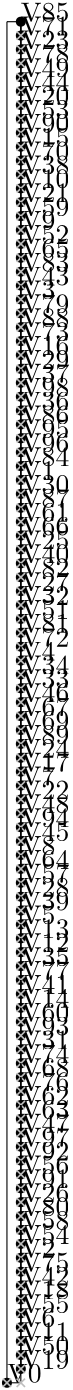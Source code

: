 <?xml version="1.0"?>
    <!DOCTYPE ipe SYSTEM "ipe.dtd">
    <ipe version="70005" creator="Ipe 7.1.4">
    <info created="D:20131106154934" modified="D:20131106160041"/>
    <preamble>\usepackage[english]{babel}</preamble>
    <ipestyle name="basic">
    <symbol name="arrow/arc(spx)">
    <path stroke="sym-stroke" fill="sym-stroke" pen="sym-pen">
    0 0 m
    -1 0.333 l
    -1 -0.333 l
    h
    </path>
    </symbol>
    <symbol name="arrow/farc(spx)">
    <path stroke="sym-stroke" fill="white" pen="sym-pen">
    0 0 m
    -1 0.333 l
    -1 -0.333 l
    h
    </path>
    </symbol>
    <symbol name="mark/circle(sx)" transformations="translations">
    <path fill="sym-stroke">
    0.6 0 0 0.6 0 0 e
    0.4 0 0 0.4 0 0 e
    </path>
    </symbol>
    <symbol name="mark/disk(sx)" transformations="translations">
    <path fill="sym-stroke">
    0.6 0 0 0.6 0 0 e
    </path>
    </symbol>
    <symbol name="mark/fdisk(sfx)" transformations="translations">
    <group>
    <path fill="sym-fill">
    0.5 0 0 0.5 0 0 e
    </path>
    <path fill="sym-stroke" fillrule="eofill">
    0.6 0 0 0.6 0 0 e
    0.4 0 0 0.4 0 0 e
    </path>
    </group>
    </symbol>
    <symbol name="mark/box(sx)" transformations="translations">
    <path fill="sym-stroke" fillrule="eofill">
    -0.6 -0.6 m
    0.6 -0.6 l
    0.6 0.6 l
    -0.6 0.6 l
    h
    -0.4 -0.4 m
    0.4 -0.4 l
    0.4 0.4 l
    -0.4 0.4 l
    h
    </path>
    </symbol>
    <symbol name="mark/square(sx)" transformations="translations">
    <path fill="sym-stroke">
    -0.6 -0.6 m
    0.6 -0.6 l
    0.6 0.6 l
    -0.6 0.6 l
    h
    </path>
    </symbol>
    <symbol name="mark/fsquare(sfx)" transformations="translations">
    <group>
    <path fill="sym-fill">
    -0.5 -0.5 m
    0.5 -0.5 l
    0.5 0.5 l
    -0.5 0.5 l
    h
    </path>
    <path fill="sym-stroke" fillrule="eofill">
    -0.6 -0.6 m
    0.6 -0.6 l
    0.6 0.6 l
    -0.6 0.6 l
    h
    -0.4 -0.4 m
    0.4 -0.4 l
    0.4 0.4 l
    -0.4 0.4 l
    h
    </path>
    </group>
    </symbol>
    <symbol name="mark/cross(sx)" transformations="translations">
    <group>
    <path fill="sym-stroke">
    -0.43 -0.57 m
    0.57 0.43 l
    0.43 0.57 l
    -0.57 -0.43 l
    h
    </path>
    <path fill="sym-stroke">
    -0.43 0.57 m
    0.57 -0.43 l
    0.43 -0.57 l
    -0.57 0.43 l
    h
    </path>
    </group>
    </symbol>
    <symbol name="arrow/fnormal(spx)">
    <path stroke="sym-stroke" fill="white" pen="sym-pen">
    0 0 m
    -1 0.333 l
    -1 -0.333 l
    h
    </path>
    </symbol>
    <symbol name="arrow/pointed(spx)">
    <path stroke="sym-stroke" fill="sym-stroke" pen="sym-pen">
    0 0 m
    -1 0.333 l
    -0.8 0 l
    -1 -0.333 l
    h
    </path>
    </symbol>
    <symbol name="arrow/fpointed(spx)">
    <path stroke="sym-stroke" fill="white" pen="sym-pen">
    0 0 m
    -1 0.333 l
    -0.8 0 l
    -1 -0.333 l
    h
    </path>
    </symbol>
    <symbol name="arrow/linear(spx)">
    <path stroke="sym-stroke" pen="sym-pen">
    -1 0.333 m
    0 0 l
    -1 -0.333 l
    </path>
    </symbol>
    <symbol name="arrow/fdouble(spx)">
    <path stroke="sym-stroke" fill="white" pen="sym-pen">
    0 0 m
    -1 0.333 l
    -1 -0.333 l
    h
    -1 0 m
    -2 0.333 l
    -2 -0.333 l
    h
    </path>
    </symbol>
    <symbol name="arrow/double(spx)">
    <path stroke="sym-stroke" fill="sym-stroke" pen="sym-pen">
    0 0 m
    -1 0.333 l
    -1 -0.333 l
    h
    -1 0 m
    -2 0.333 l
    -2 -0.333 l
    h
    </path>
    </symbol>
    <pen name="heavier" value="0.8"/>
    <pen name="fat" value="1.2"/>
    <pen name="ultrafat" value="2"/>
    <symbolsize name="large" value="5"/>
    <symbolsize name="small" value="2"/>
    <symbolsize name="tiny" value="1.1"/>
    <arrowsize name="large" value="10"/>
    <arrowsize name="small" value="5"/>
    <arrowsize name="tiny" value="3"/>
    <color name="red" value="1 0 0"/>
    <color name="green" value="0 1 0"/>
    <color name="blue" value="0 0 1"/>
    <color name="yellow" value="1 1 0"/>
    <color name="orange" value="1 0.647 0"/>
    <color name="gold" value="1 0.843 0"/>
    <color name="purple" value="0.627 0.125 0.941"/>
    <color name="gray" value="0.745"/>
    <color name="brown" value="0.647 0.165 0.165"/>
    <color name="navy" value="0 0 0.502"/>
    <color name="pink" value="1 0.753 0.796"/>
    <color name="seagreen" value="0.18 0.545 0.341"/>
    <color name="turquoise" value="0.251 0.878 0.816"/>
    <color name="violet" value="0.933 0.51 0.933"/>
    <color name="darkblue" value="0 0 0.545"/>
    <color name="darkcyan" value="0 0.545 0.545"/>
    <color name="darkgray" value="0.663"/>
    <color name="darkgreen" value="0 0.392 0"/>
    <color name="darkmagenta" value="0.545 0 0.545"/>
    <color name="darkorange" value="1 0.549 0"/>
    <color name="darkred" value="0.545 0 0"/>
    <color name="lightblue" value="0.678 0.847 0.902"/>
    <color name="lightcyan" value="0.878 1 1"/>
    <color name="lightgray" value="0.827"/>
    <color name="lightgreen" value="0.565 0.933 0.565"/>
    <color name="lightyellow" value="1 1 0.878"/>
    <dashstyle name="dashed" value="[4] 0"/>
    <dashstyle name="dotted" value="[1 3] 0"/>
    <dashstyle name="dash dotted" value="[4 2 1 2] 0"/>
    <dashstyle name="dash dot dotted" value="[4 2 1 2 1 2] 0"/>
    <textsize name="large" value="\large"/>
    <textsize name="Large" value="\Large"/>
    <textsize name="LARGE" value="\LARGE"/>
    <textsize name="huge" value="\huge"/>
    <textsize name="Huge" value="\Huge"/>
    <textsize name="small" value="\small"/>
    <textsize name="footnote" value="\footnotesize"/>
    <textsize name="tiny" value="\tiny"/>
    <textstyle name="center" begin="\begin{center}" end="\end{center}"/>
    <textstyle name="itemize" begin="\begin{itemize}" end="\end{itemize}"/>
    <textstyle name="item" begin="\begin{itemize}\item{}" end="\end{itemize}"/>
    <gridsize name="4 pts" value="4"/>
    <gridsize name="8 pts (~3 mm)" value="8"/>
    <gridsize name="16 pts (~6 mm)" value="16"/>
    <gridsize name="32 pts (~12 mm)" value="32"/>
    <gridsize name="10 pts (~3.5 mm)" value="10"/>
    <gridsize name="20 pts (~7 mm)" value="20"/>
    <gridsize name="14 pts (~5 mm)" value="14"/>
    <gridsize name="28 pts (~10 mm)" value="28"/>
    <gridsize name="56 pts (~20 mm)" value="56"/>
    <anglesize name="90 deg" value="90"/>
    <anglesize name="60 deg" value="60"/>
    <anglesize name="45 deg" value="45"/>
    <anglesize name="30 deg" value="30"/>
    <anglesize name="22.5 deg" value="22.5"/>
    <tiling name="falling" angle="-60" step="4" width="1"/>
    <tiling name="rising" angle="30" step="4" width="1"/>
    <layout paper="1000 1000" origin="0 0" frame="1000 1000" skip="32" crop="yes"/>
    </ipestyle>
    <page>
    <layer name="alpha"/>
    <view layers="alpha" active="alpha"/>
<use name="mark/disk(sx)" pos="400 480" size="normal" stroke="black"/>
<text transformations="translations" pos="400 480" stroke="black" type="label" width="190" height="10" depth="0" valign="baseline" size="normal">V0</text><use name="mark/disk(sx)" pos="405 805" size="normal" stroke="black"/>
<text transformations="translations" pos="405 805" stroke="black" type="label" width="190" height="10" depth="0" valign="baseline" size="normal">V1</text><use name="mark/disk(sx)" pos="405 525" size="normal" stroke="black"/>
<text transformations="translations" pos="405 525" stroke="black" type="label" width="190" height="10" depth="0" valign="baseline" size="normal">V2</text><use name="mark/disk(sx)" pos="405 870" size="normal" stroke="black"/>
<text transformations="translations" pos="405 870" stroke="black" type="label" width="190" height="10" depth="0" valign="baseline" size="normal">V3</text><use name="mark/disk(sx)" pos="405 740" size="normal" stroke="black"/>
<text transformations="translations" pos="405 740" stroke="black" type="label" width="190" height="10" depth="0" valign="baseline" size="normal">V4</text><use name="mark/disk(sx)" pos="405 645" size="normal" stroke="black"/>
<text transformations="translations" pos="405 645" stroke="black" type="label" width="190" height="10" depth="0" valign="baseline" size="normal">V5</text><use name="mark/disk(sx)" pos="405 500" size="normal" stroke="black"/>
<text transformations="translations" pos="405 500" stroke="black" type="label" width="190" height="10" depth="0" valign="baseline" size="normal">V6</text><use name="mark/disk(sx)" pos="405 695" size="normal" stroke="black"/>
<text transformations="translations" pos="405 695" stroke="black" type="label" width="190" height="10" depth="0" valign="baseline" size="normal">V7</text><use name="mark/disk(sx)" pos="405 670" size="normal" stroke="black"/>
<text transformations="translations" pos="405 670" stroke="black" type="label" width="190" height="10" depth="0" valign="baseline" size="normal">V8</text><use name="mark/disk(sx)" pos="405 895" size="normal" stroke="black"/>
<text transformations="translations" pos="405 895" stroke="black" type="label" width="190" height="10" depth="0" valign="baseline" size="normal">V9</text><use name="mark/disk(sx)" pos="405 910" size="normal" stroke="black"/>
<text transformations="translations" pos="405 910" stroke="black" type="label" width="190" height="10" depth="0" valign="baseline" size="normal">V10</text><use name="mark/disk(sx)" pos="405 495" size="normal" stroke="black"/>
<text transformations="translations" pos="405 495" stroke="black" type="label" width="190" height="10" depth="0" valign="baseline" size="normal">V11</text><use name="mark/disk(sx)" pos="405 635" size="normal" stroke="black"/>
<text transformations="translations" pos="405 635" stroke="black" type="label" width="190" height="10" depth="0" valign="baseline" size="normal">V12</text><use name="mark/disk(sx)" pos="405 640" size="normal" stroke="black"/>
<text transformations="translations" pos="405 640" stroke="black" type="label" width="190" height="10" depth="0" valign="baseline" size="normal">V13</text><use name="mark/disk(sx)" pos="405 615" size="normal" stroke="black"/>
<text transformations="translations" pos="405 615" stroke="black" type="label" width="190" height="10" depth="0" valign="baseline" size="normal">V14</text><use name="mark/disk(sx)" pos="405 925" size="normal" stroke="black"/>
<text transformations="translations" pos="405 925" stroke="black" type="label" width="190" height="10" depth="0" valign="baseline" size="normal">V15</text><use name="mark/disk(sx)" pos="405 700" size="normal" stroke="black"/>
<text transformations="translations" pos="405 700" stroke="black" type="label" width="190" height="10" depth="0" valign="baseline" size="normal">V17</text><use name="mark/disk(sx)" pos="405 850" size="normal" stroke="black"/>
<text transformations="translations" pos="405 850" stroke="black" type="label" width="190" height="10" depth="0" valign="baseline" size="normal">V16</text><use name="mark/disk(sx)" pos="405 485" size="normal" stroke="black"/>
<text transformations="translations" pos="405 485" stroke="black" type="label" width="190" height="10" depth="0" valign="baseline" size="normal">V19</text><use name="mark/disk(sx)" pos="405 510" size="normal" stroke="black"/>
<text transformations="translations" pos="405 510" stroke="black" type="label" width="190" height="10" depth="0" valign="baseline" size="normal">V18</text><use name="mark/disk(sx)" pos="405 905" size="normal" stroke="black"/>
<text transformations="translations" pos="405 905" stroke="black" type="label" width="190" height="10" depth="0" valign="baseline" size="normal">V21</text><use name="mark/disk(sx)" pos="405 940" size="normal" stroke="black"/>
<text transformations="translations" pos="405 940" stroke="black" type="label" width="190" height="10" depth="0" valign="baseline" size="normal">V20</text><use name="mark/disk(sx)" pos="405 960" size="normal" stroke="black"/>
<text transformations="translations" pos="405 960" stroke="black" type="label" width="190" height="10" depth="0" valign="baseline" size="normal">V23</text><use name="mark/disk(sx)" pos="405 690" size="normal" stroke="black"/>
<text transformations="translations" pos="405 690" stroke="black" type="label" width="190" height="10" depth="0" valign="baseline" size="normal">V22</text><use name="mark/disk(sx)" pos="405 780" size="normal" stroke="black"/>
<text transformations="translations" pos="405 780" stroke="black" type="label" width="190" height="10" depth="0" valign="baseline" size="normal">V25</text><use name="mark/disk(sx)" pos="405 705" size="normal" stroke="black"/>
<text transformations="translations" pos="405 705" stroke="black" type="label" width="190" height="10" depth="0" valign="baseline" size="normal">V24</text><use name="mark/disk(sx)" pos="405 765" size="normal" stroke="black"/>
<text transformations="translations" pos="405 765" stroke="black" type="label" width="190" height="10" depth="0" valign="baseline" size="normal">V27</text><use name="mark/disk(sx)" pos="405 545" size="normal" stroke="black"/>
<text transformations="translations" pos="405 545" stroke="black" type="label" width="190" height="10" depth="0" valign="baseline" size="normal">V26</text><use name="mark/disk(sx)" pos="405 845" size="normal" stroke="black"/>
<text transformations="translations" pos="405 845" stroke="black" type="label" width="190" height="10" depth="0" valign="baseline" size="normal">V29</text><use name="mark/disk(sx)" pos="405 655" size="normal" stroke="black"/>
<text transformations="translations" pos="405 655" stroke="black" type="label" width="190" height="10" depth="0" valign="baseline" size="normal">V28</text><use name="mark/disk(sx)" pos="405 600" size="normal" stroke="black"/>
<text transformations="translations" pos="405 600" stroke="black" type="label" width="190" height="10" depth="0" valign="baseline" size="normal">V31</text><use name="mark/disk(sx)" pos="405 800" size="normal" stroke="black"/>
<text transformations="translations" pos="405 800" stroke="black" type="label" width="190" height="10" depth="0" valign="baseline" size="normal">V30</text><use name="mark/disk(sx)" pos="405 735" size="normal" stroke="black"/>
<text transformations="translations" pos="405 735" stroke="black" type="label" width="190" height="10" depth="0" valign="baseline" size="normal">V34</text><use name="mark/disk(sx)" pos="405 630" size="normal" stroke="black"/>
<text transformations="translations" pos="405 630" stroke="black" type="label" width="190" height="10" depth="0" valign="baseline" size="normal">V35</text><use name="mark/disk(sx)" pos="405 760" size="normal" stroke="black"/>
<text transformations="translations" pos="405 760" stroke="black" type="label" width="190" height="10" depth="0" valign="baseline" size="normal">V32</text><use name="mark/disk(sx)" pos="405 730" size="normal" stroke="black"/>
<text transformations="translations" pos="405 730" stroke="black" type="label" width="190" height="10" depth="0" valign="baseline" size="normal">V33</text><use name="mark/disk(sx)" pos="405 915" size="normal" stroke="black"/>
<text transformations="translations" pos="405 915" stroke="black" type="label" width="190" height="10" depth="0" valign="baseline" size="normal">V38</text><use name="mark/disk(sx)" pos="405 650" size="normal" stroke="black"/>
<text transformations="translations" pos="405 650" stroke="black" type="label" width="190" height="10" depth="0" valign="baseline" size="normal">V39</text><use name="mark/disk(sx)" pos="405 830" size="normal" stroke="black"/>
<text transformations="translations" pos="405 830" stroke="black" type="label" width="190" height="10" depth="0" valign="baseline" size="normal">V36</text><use name="mark/disk(sx)" pos="405 840" size="normal" stroke="black"/>
<text transformations="translations" pos="405 840" stroke="black" type="label" width="190" height="10" depth="0" valign="baseline" size="normal">V37</text><use name="mark/disk(sx)" pos="405 515" size="normal" stroke="black"/>
<text transformations="translations" pos="405 515" stroke="black" type="label" width="190" height="10" depth="0" valign="baseline" size="normal">V42</text><use name="mark/disk(sx)" pos="405 875" size="normal" stroke="black"/>
<text transformations="translations" pos="405 875" stroke="black" type="label" width="190" height="10" depth="0" valign="baseline" size="normal">V43</text><use name="mark/disk(sx)" pos="405 775" size="normal" stroke="black"/>
<text transformations="translations" pos="405 775" stroke="black" type="label" width="190" height="10" depth="0" valign="baseline" size="normal">V40</text><use name="mark/disk(sx)" pos="405 620" size="normal" stroke="black"/>
<text transformations="translations" pos="405 620" stroke="black" type="label" width="190" height="10" depth="0" valign="baseline" size="normal">V41</text><use name="mark/disk(sx)" pos="405 725" size="normal" stroke="black"/>
<text transformations="translations" pos="405 725" stroke="black" type="label" width="190" height="10" depth="0" valign="baseline" size="normal">V46</text><use name="mark/disk(sx)" pos="405 570" size="normal" stroke="black"/>
<text transformations="translations" pos="405 570" stroke="black" type="label" width="190" height="10" depth="0" valign="baseline" size="normal">V47</text><use name="mark/disk(sx)" pos="405 945" size="normal" stroke="black"/>
<text transformations="translations" pos="405 945" stroke="black" type="label" width="190" height="10" depth="0" valign="baseline" size="normal">V44</text><use name="mark/disk(sx)" pos="405 675" size="normal" stroke="black"/>
<text transformations="translations" pos="405 675" stroke="black" type="label" width="190" height="10" depth="0" valign="baseline" size="normal">V45</text><use name="mark/disk(sx)" pos="405 755" size="normal" stroke="black"/>
<text transformations="translations" pos="405 755" stroke="black" type="label" width="190" height="10" depth="0" valign="baseline" size="normal">V51</text><use name="mark/disk(sx)" pos="405 490" size="normal" stroke="black"/>
<text transformations="translations" pos="405 490" stroke="black" type="label" width="190" height="10" depth="0" valign="baseline" size="normal">V50</text><use name="mark/disk(sx)" pos="405 950" size="normal" stroke="black"/>
<text transformations="translations" pos="405 950" stroke="black" type="label" width="190" height="10" depth="0" valign="baseline" size="normal">V49</text><use name="mark/disk(sx)" pos="405 685" size="normal" stroke="black"/>
<text transformations="translations" pos="405 685" stroke="black" type="label" width="190" height="10" depth="0" valign="baseline" size="normal">V48</text><use name="mark/disk(sx)" pos="405 505" size="normal" stroke="black"/>
<text transformations="translations" pos="405 505" stroke="black" type="label" width="190" height="10" depth="0" valign="baseline" size="normal">V55</text><use name="mark/disk(sx)" pos="405 530" size="normal" stroke="black"/>
<text transformations="translations" pos="405 530" stroke="black" type="label" width="190" height="10" depth="0" valign="baseline" size="normal">V54</text><use name="mark/disk(sx)" pos="405 935" size="normal" stroke="black"/>
<text transformations="translations" pos="405 935" stroke="black" type="label" width="190" height="10" depth="0" valign="baseline" size="normal">V53</text><use name="mark/disk(sx)" pos="405 890" size="normal" stroke="black"/>
<text transformations="translations" pos="405 890" stroke="black" type="label" width="190" height="10" depth="0" valign="baseline" size="normal">V52</text><use name="mark/disk(sx)" pos="405 900" size="normal" stroke="black"/>
<text transformations="translations" pos="405 900" stroke="black" type="label" width="190" height="10" depth="0" valign="baseline" size="normal">V59</text><use name="mark/disk(sx)" pos="405 535" size="normal" stroke="black"/>
<text transformations="translations" pos="405 535" stroke="black" type="label" width="190" height="10" depth="0" valign="baseline" size="normal">V58</text><use name="mark/disk(sx)" pos="405 660" size="normal" stroke="black"/>
<text transformations="translations" pos="405 660" stroke="black" type="label" width="190" height="10" depth="0" valign="baseline" size="normal">V57</text><use name="mark/disk(sx)" pos="405 555" size="normal" stroke="black"/>
<text transformations="translations" pos="405 555" stroke="black" type="label" width="190" height="10" depth="0" valign="baseline" size="normal">V56</text><use name="mark/disk(sx)" pos="405 575" size="normal" stroke="black"/>
<text transformations="translations" pos="405 575" stroke="black" type="label" width="190" height="10" depth="0" valign="baseline" size="normal">V63</text><use name="mark/disk(sx)" pos="405 580" size="normal" stroke="black"/>
<text transformations="translations" pos="405 580" stroke="black" type="label" width="190" height="10" depth="0" valign="baseline" size="normal">V62</text><use name="mark/disk(sx)" pos="405 790" size="normal" stroke="black"/>
<text transformations="translations" pos="405 790" stroke="black" type="label" width="190" height="10" depth="0" valign="baseline" size="normal">V61</text><use name="mark/disk(sx)" pos="405 610" size="normal" stroke="black"/>
<text transformations="translations" pos="405 610" stroke="black" type="label" width="190" height="10" depth="0" valign="baseline" size="normal">V60</text><use name="mark/disk(sx)" pos="405 590" size="normal" stroke="black"/>
<text transformations="translations" pos="405 590" stroke="black" type="label" width="190" height="10" depth="0" valign="baseline" size="normal">V68</text><use name="mark/disk(sx)" pos="405 715" size="normal" stroke="black"/>
<text transformations="translations" pos="405 715" stroke="black" type="label" width="190" height="10" depth="0" valign="baseline" size="normal">V69</text><use name="mark/disk(sx)" pos="405 920" size="normal" stroke="black"/>
<text transformations="translations" pos="405 920" stroke="black" type="label" width="190" height="10" depth="0" valign="baseline" size="normal">V70</text><use name="mark/disk(sx)" pos="405 965" size="normal" stroke="black"/>
<text transformations="translations" pos="405 965" stroke="black" type="label" width="190" height="10" depth="0" valign="baseline" size="normal">V71</text><use name="mark/disk(sx)" pos="405 665" size="normal" stroke="black"/>
<text transformations="translations" pos="405 665" stroke="black" type="label" width="190" height="10" depth="0" valign="baseline" size="normal">V64</text><use name="mark/disk(sx)" pos="405 885" size="normal" stroke="black"/>
<text transformations="translations" pos="405 885" stroke="black" type="label" width="190" height="10" depth="0" valign="baseline" size="normal">V65</text><use name="mark/disk(sx)" pos="405 785" size="normal" stroke="black"/>
<text transformations="translations" pos="405 785" stroke="black" type="label" width="190" height="10" depth="0" valign="baseline" size="normal">V66</text><use name="mark/disk(sx)" pos="405 720" size="normal" stroke="black"/>
<text transformations="translations" pos="405 720" stroke="black" type="label" width="190" height="10" depth="0" valign="baseline" size="normal">V67</text><use name="mark/disk(sx)" pos="405 585" size="normal" stroke="black"/>
<text transformations="translations" pos="405 585" stroke="black" type="label" width="190" height="10" depth="0" valign="baseline" size="normal">V76</text><use name="mark/disk(sx)" pos="405 625" size="normal" stroke="black"/>
<text transformations="translations" pos="405 625" stroke="black" type="label" width="190" height="10" depth="0" valign="baseline" size="normal">V77</text><use name="mark/disk(sx)" pos="405 955" size="normal" stroke="black"/>
<text transformations="translations" pos="405 955" stroke="black" type="label" width="190" height="10" depth="0" valign="baseline" size="normal">V78</text><use name="mark/disk(sx)" pos="405 865" size="normal" stroke="black"/>
<text transformations="translations" pos="405 865" stroke="black" type="label" width="190" height="10" depth="0" valign="baseline" size="normal">V79</text><use name="mark/disk(sx)" pos="405 745" size="normal" stroke="black"/>
<text transformations="translations" pos="405 745" stroke="black" type="label" width="190" height="10" depth="0" valign="baseline" size="normal">V72</text><use name="mark/disk(sx)" pos="405 855" size="normal" stroke="black"/>
<text transformations="translations" pos="405 855" stroke="black" type="label" width="190" height="10" depth="0" valign="baseline" size="normal">V73</text><use name="mark/disk(sx)" pos="405 595" size="normal" stroke="black"/>
<text transformations="translations" pos="405 595" stroke="black" type="label" width="190" height="10" depth="0" valign="baseline" size="normal">V74</text><use name="mark/disk(sx)" pos="405 520" size="normal" stroke="black"/>
<text transformations="translations" pos="405 520" stroke="black" type="label" width="190" height="10" depth="0" valign="baseline" size="normal">V75</text><use name="mark/disk(sx)" pos="405 970" size="normal" stroke="black"/>
<text transformations="translations" pos="405 970" stroke="black" type="label" width="190" height="10" depth="0" valign="baseline" size="normal">V85</text><use name="mark/disk(sx)" pos="405 810" size="normal" stroke="black"/>
<text transformations="translations" pos="405 810" stroke="black" type="label" width="190" height="10" depth="0" valign="baseline" size="normal">V84</text><use name="mark/disk(sx)" pos="405 795" size="normal" stroke="black"/>
<text transformations="translations" pos="405 795" stroke="black" type="label" width="190" height="10" depth="0" valign="baseline" size="normal">V87</text><use name="mark/disk(sx)" pos="405 825" size="normal" stroke="black"/>
<text transformations="translations" pos="405 825" stroke="black" type="label" width="190" height="10" depth="0" valign="baseline" size="normal">V86</text><use name="mark/disk(sx)" pos="405 750" size="normal" stroke="black"/>
<text transformations="translations" pos="405 750" stroke="black" type="label" width="190" height="10" depth="0" valign="baseline" size="normal">V81</text><use name="mark/disk(sx)" pos="405 540" size="normal" stroke="black"/>
<text transformations="translations" pos="405 540" stroke="black" type="label" width="190" height="10" depth="0" valign="baseline" size="normal">V80</text><use name="mark/disk(sx)" pos="405 880" size="normal" stroke="black"/>
<text transformations="translations" pos="405 880" stroke="black" type="label" width="190" height="10" depth="0" valign="baseline" size="normal">V83</text><use name="mark/disk(sx)" pos="405 770" size="normal" stroke="black"/>
<text transformations="translations" pos="405 770" stroke="black" type="label" width="190" height="10" depth="0" valign="baseline" size="normal">V82</text><use name="mark/disk(sx)" pos="405 605" size="normal" stroke="black"/>
<text transformations="translations" pos="405 605" stroke="black" type="label" width="190" height="10" depth="0" valign="baseline" size="normal">V93</text><use name="mark/disk(sx)" pos="405 560" size="normal" stroke="black"/>
<text transformations="translations" pos="405 560" stroke="black" type="label" width="190" height="10" depth="0" valign="baseline" size="normal">V92</text><use name="mark/disk(sx)" pos="405 820" size="normal" stroke="black"/>
<text transformations="translations" pos="405 820" stroke="black" type="label" width="190" height="10" depth="0" valign="baseline" size="normal">V95</text><use name="mark/disk(sx)" pos="405 680" size="normal" stroke="black"/>
<text transformations="translations" pos="405 680" stroke="black" type="label" width="190" height="10" depth="0" valign="baseline" size="normal">V94</text><use name="mark/disk(sx)" pos="405 710" size="normal" stroke="black"/>
<text transformations="translations" pos="405 710" stroke="black" type="label" width="190" height="10" depth="0" valign="baseline" size="normal">V89</text><use name="mark/disk(sx)" pos="405 860" size="normal" stroke="black"/>
<text transformations="translations" pos="405 860" stroke="black" type="label" width="190" height="10" depth="0" valign="baseline" size="normal">V88</text><use name="mark/disk(sx)" pos="405 550" size="normal" stroke="black"/>
<text transformations="translations" pos="405 550" stroke="black" type="label" width="190" height="10" depth="0" valign="baseline" size="normal">V91</text><use name="mark/disk(sx)" pos="405 930" size="normal" stroke="black"/>
<text transformations="translations" pos="405 930" stroke="black" type="label" width="190" height="10" depth="0" valign="baseline" size="normal">V90</text><use name="mark/disk(sx)" pos="405 835" size="normal" stroke="black"/>
<text transformations="translations" pos="405 835" stroke="black" type="label" width="190" height="10" depth="0" valign="baseline" size="normal">V98</text><use name="mark/disk(sx)" pos="405 815" size="normal" stroke="black"/>
<text transformations="translations" pos="405 815" stroke="black" type="label" width="190" height="10" depth="0" valign="baseline" size="normal">V96</text><use name="mark/disk(sx)" pos="405 565" size="normal" stroke="black"/>
<text transformations="translations" pos="405 565" stroke="black" type="label" width="190" height="10" depth="0" valign="baseline" size="normal">V97</text><path stroke="black" pen="normal" dash="normal">
 405 810 m
 405 815 l
 </path>
<path stroke="black" pen="normal" dash="normal">
 405 815 m
 405 815 l
 </path>
<path stroke="black" pen="normal" dash="normal">
 405 815 m
 405 810 l
 </path>
<path stroke="black" pen="normal" dash="normal">
 405 810 m
 405 810 l
 </path>
<path stroke="black" pen="normal" dash="normal">
 405 815 m
 405 810 l
 </path>
<use name="mark/cross(sx)" pos="405 810" size="normal" stroke="gray"/>
<path stroke="black" pen="normal" dash="normal">
 405 745 m
 405 750 l
 </path>
<path stroke="black" pen="normal" dash="normal">
 405 750 m
 405 750 l
 </path>
<path stroke="black" pen="normal" dash="normal">
 405 750 m
 405 745 l
 </path>
<path stroke="black" pen="normal" dash="normal">
 405 745 m
 405 745 l
 </path>
<path stroke="black" pen="normal" dash="normal">
 405 750 m
 405 745 l
 </path>
<use name="mark/cross(sx)" pos="405 745" size="normal" stroke="gray"/>
<path stroke="black" pen="normal" dash="normal">
 405 960 m
 405 965 l
 </path>
<path stroke="black" pen="normal" dash="normal">
 405 965 m
 405 965 l
 </path>
<path stroke="black" pen="normal" dash="normal">
 405 965 m
 405 960 l
 </path>
<path stroke="black" pen="normal" dash="normal">
 405 960 m
 405 960 l
 </path>
<path stroke="black" pen="normal" dash="normal">
 405 965 m
 405 960 l
 </path>
<use name="mark/cross(sx)" pos="405 960" size="normal" stroke="gray"/>
<path stroke="black" pen="normal" dash="normal">
 405 775 m
 405 780 l
 </path>
<path stroke="black" pen="normal" dash="normal">
 405 780 m
 405 780 l
 </path>
<path stroke="black" pen="normal" dash="normal">
 405 780 m
 405 775 l
 </path>
<path stroke="black" pen="normal" dash="normal">
 405 775 m
 405 775 l
 </path>
<path stroke="black" pen="normal" dash="normal">
 405 780 m
 405 775 l
 </path>
<use name="mark/cross(sx)" pos="405 775" size="normal" stroke="gray"/>
<path stroke="black" pen="normal" dash="normal">
 405 680 m
 405 685 l
 </path>
<path stroke="black" pen="normal" dash="normal">
 405 685 m
 405 685 l
 </path>
<path stroke="black" pen="normal" dash="normal">
 405 685 m
 405 680 l
 </path>
<path stroke="black" pen="normal" dash="normal">
 405 680 m
 405 680 l
 </path>
<path stroke="black" pen="normal" dash="normal">
 405 685 m
 405 680 l
 </path>
<use name="mark/cross(sx)" pos="405 680" size="normal" stroke="gray"/>
<path stroke="black" pen="normal" dash="normal">
 405 885 m
 405 890 l
 </path>
<path stroke="black" pen="normal" dash="normal">
 405 890 m
 405 890 l
 </path>
<path stroke="black" pen="normal" dash="normal">
 405 890 m
 405 885 l
 </path>
<path stroke="black" pen="normal" dash="normal">
 405 885 m
 405 885 l
 </path>
<path stroke="black" pen="normal" dash="normal">
 405 890 m
 405 885 l
 </path>
<use name="mark/cross(sx)" pos="405 885" size="normal" stroke="gray"/>
<path stroke="black" pen="normal" dash="normal">
 405 875 m
 405 880 l
 </path>
<path stroke="black" pen="normal" dash="normal">
 405 880 m
 405 880 l
 </path>
<path stroke="black" pen="normal" dash="normal">
 405 880 m
 405 875 l
 </path>
<path stroke="black" pen="normal" dash="normal">
 405 875 m
 405 875 l
 </path>
<path stroke="black" pen="normal" dash="normal">
 405 880 m
 405 875 l
 </path>
<use name="mark/cross(sx)" pos="405 875" size="normal" stroke="gray"/>
<path stroke="black" pen="normal" dash="normal">
 405 730 m
 405 735 l
 </path>
<path stroke="black" pen="normal" dash="normal">
 405 735 m
 405 735 l
 </path>
<path stroke="black" pen="normal" dash="normal">
 405 735 m
 405 730 l
 </path>
<path stroke="black" pen="normal" dash="normal">
 405 730 m
 405 730 l
 </path>
<path stroke="black" pen="normal" dash="normal">
 405 735 m
 405 730 l
 </path>
<use name="mark/cross(sx)" pos="405 730" size="normal" stroke="gray"/>
<path stroke="black" pen="normal" dash="normal">
 405 615 m
 405 620 l
 </path>
<path stroke="black" pen="normal" dash="normal">
 405 620 m
 405 620 l
 </path>
<path stroke="black" pen="normal" dash="normal">
 405 620 m
 405 615 l
 </path>
<path stroke="black" pen="normal" dash="normal">
 405 615 m
 405 615 l
 </path>
<path stroke="black" pen="normal" dash="normal">
 405 620 m
 405 615 l
 </path>
<use name="mark/cross(sx)" pos="405 615" size="normal" stroke="gray"/>
<path stroke="black" pen="normal" dash="normal">
 405 715 m
 405 720 l
 </path>
<path stroke="black" pen="normal" dash="normal">
 405 720 m
 405 720 l
 </path>
<path stroke="black" pen="normal" dash="normal">
 405 720 m
 405 715 l
 </path>
<path stroke="black" pen="normal" dash="normal">
 405 715 m
 405 715 l
 </path>
<path stroke="black" pen="normal" dash="normal">
 405 720 m
 405 715 l
 </path>
<use name="mark/cross(sx)" pos="405 715" size="normal" stroke="gray"/>
<path stroke="black" pen="normal" dash="normal">
 405 890 m
 405 895 l
 </path>
<path stroke="black" pen="normal" dash="normal">
 405 895 m
 405 895 l
 </path>
<path stroke="black" pen="normal" dash="normal">
 405 895 m
 405 890 l
 </path>
<path stroke="black" pen="normal" dash="normal">
 405 890 m
 405 890 l
 </path>
<path stroke="black" pen="normal" dash="normal">
 405 895 m
 405 890 l
 </path>
<use name="mark/cross(sx)" pos="405 890" size="normal" stroke="gray"/>
<path stroke="black" pen="normal" dash="normal">
 405 510 m
 405 515 l
 </path>
<path stroke="black" pen="normal" dash="normal">
 405 515 m
 405 515 l
 </path>
<path stroke="black" pen="normal" dash="normal">
 405 515 m
 405 510 l
 </path>
<path stroke="black" pen="normal" dash="normal">
 405 510 m
 405 510 l
 </path>
<path stroke="black" pen="normal" dash="normal">
 405 515 m
 405 510 l
 </path>
<use name="mark/cross(sx)" pos="405 510" size="normal" stroke="gray"/>
<path stroke="black" pen="normal" dash="normal">
 405 965 m
 405 970 l
 </path>
<path stroke="black" pen="normal" dash="normal">
 405 970 m
 405 970 l
 </path>
<path stroke="black" pen="normal" dash="normal">
 405 970 m
 405 965 l
 </path>
<path stroke="black" pen="normal" dash="normal">
 405 965 m
 405 965 l
 </path>
<path stroke="black" pen="normal" dash="normal">
 405 970 m
 405 965 l
 </path>
<use name="mark/cross(sx)" pos="405 965" size="normal" stroke="gray"/>
<path stroke="black" pen="normal" dash="normal">
 405 880 m
 405 885 l
 </path>
<path stroke="black" pen="normal" dash="normal">
 405 885 m
 405 885 l
 </path>
<path stroke="black" pen="normal" dash="normal">
 405 885 m
 405 880 l
 </path>
<path stroke="black" pen="normal" dash="normal">
 405 880 m
 405 880 l
 </path>
<path stroke="black" pen="normal" dash="normal">
 405 885 m
 405 880 l
 </path>
<use name="mark/cross(sx)" pos="405 880" size="normal" stroke="gray"/>
<path stroke="black" pen="normal" dash="normal">
 405 685 m
 405 690 l
 </path>
<path stroke="black" pen="normal" dash="normal">
 405 690 m
 405 690 l
 </path>
<path stroke="black" pen="normal" dash="normal">
 405 690 m
 405 685 l
 </path>
<path stroke="black" pen="normal" dash="normal">
 405 685 m
 405 685 l
 </path>
<path stroke="black" pen="normal" dash="normal">
 405 690 m
 405 685 l
 </path>
<use name="mark/cross(sx)" pos="405 685" size="normal" stroke="gray"/>
<path stroke="black" pen="normal" dash="normal">
 405 595 m
 405 600 l
 </path>
<path stroke="black" pen="normal" dash="normal">
 405 600 m
 405 600 l
 </path>
<path stroke="black" pen="normal" dash="normal">
 405 600 m
 405 595 l
 </path>
<path stroke="black" pen="normal" dash="normal">
 405 595 m
 405 595 l
 </path>
<path stroke="black" pen="normal" dash="normal">
 405 600 m
 405 595 l
 </path>
<use name="mark/cross(sx)" pos="405 595" size="normal" stroke="gray"/>
<path stroke="black" pen="normal" dash="normal">
 405 765 m
 405 770 l
 </path>
<path stroke="black" pen="normal" dash="normal">
 405 770 m
 405 770 l
 </path>
<path stroke="black" pen="normal" dash="normal">
 405 770 m
 405 765 l
 </path>
<path stroke="black" pen="normal" dash="normal">
 405 765 m
 405 765 l
 </path>
<path stroke="black" pen="normal" dash="normal">
 405 770 m
 405 765 l
 </path>
<use name="mark/cross(sx)" pos="405 765" size="normal" stroke="gray"/>
<path stroke="black" pen="normal" dash="normal">
 405 700 m
 405 705 l
 </path>
<path stroke="black" pen="normal" dash="normal">
 405 705 m
 405 705 l
 </path>
<path stroke="black" pen="normal" dash="normal">
 405 705 m
 405 700 l
 </path>
<path stroke="black" pen="normal" dash="normal">
 405 700 m
 405 700 l
 </path>
<path stroke="black" pen="normal" dash="normal">
 405 705 m
 405 700 l
 </path>
<use name="mark/cross(sx)" pos="405 700" size="normal" stroke="gray"/>
<path stroke="black" pen="normal" dash="normal">
 405 720 m
 405 725 l
 </path>
<path stroke="black" pen="normal" dash="normal">
 405 725 m
 405 725 l
 </path>
<path stroke="black" pen="normal" dash="normal">
 405 725 m
 405 720 l
 </path>
<path stroke="black" pen="normal" dash="normal">
 405 720 m
 405 720 l
 </path>
<path stroke="black" pen="normal" dash="normal">
 405 725 m
 405 720 l
 </path>
<use name="mark/cross(sx)" pos="405 720" size="normal" stroke="gray"/>
<path stroke="black" pen="normal" dash="normal">
 405 755 m
 405 760 l
 </path>
<path stroke="black" pen="normal" dash="normal">
 405 760 m
 405 760 l
 </path>
<path stroke="black" pen="normal" dash="normal">
 405 760 m
 405 755 l
 </path>
<path stroke="black" pen="normal" dash="normal">
 405 755 m
 405 755 l
 </path>
<path stroke="black" pen="normal" dash="normal">
 405 760 m
 405 755 l
 </path>
<use name="mark/cross(sx)" pos="405 755" size="normal" stroke="gray"/>
<path stroke="black" pen="normal" dash="normal">
 405 820 m
 405 825 l
 </path>
<path stroke="black" pen="normal" dash="normal">
 405 825 m
 405 825 l
 </path>
<path stroke="black" pen="normal" dash="normal">
 405 825 m
 405 820 l
 </path>
<path stroke="black" pen="normal" dash="normal">
 405 820 m
 405 820 l
 </path>
<path stroke="black" pen="normal" dash="normal">
 405 825 m
 405 820 l
 </path>
<use name="mark/cross(sx)" pos="405 820" size="normal" stroke="gray"/>
<path stroke="black" pen="normal" dash="normal">
 405 600 m
 405 605 l
 </path>
<path stroke="black" pen="normal" dash="normal">
 405 605 m
 405 605 l
 </path>
<path stroke="black" pen="normal" dash="normal">
 405 605 m
 405 600 l
 </path>
<path stroke="black" pen="normal" dash="normal">
 405 600 m
 405 600 l
 </path>
<path stroke="black" pen="normal" dash="normal">
 405 605 m
 405 600 l
 </path>
<use name="mark/cross(sx)" pos="405 600" size="normal" stroke="gray"/>
<path stroke="black" pen="normal" dash="normal">
 405 845 m
 405 850 l
 </path>
<path stroke="black" pen="normal" dash="normal">
 405 850 m
 405 850 l
 </path>
<path stroke="black" pen="normal" dash="normal">
 405 850 m
 405 845 l
 </path>
<path stroke="black" pen="normal" dash="normal">
 405 845 m
 405 845 l
 </path>
<path stroke="black" pen="normal" dash="normal">
 405 850 m
 405 845 l
 </path>
<use name="mark/cross(sx)" pos="405 845" size="normal" stroke="gray"/>
<path stroke="black" pen="normal" dash="normal">
 405 800 m
 405 805 l
 </path>
<path stroke="black" pen="normal" dash="normal">
 405 805 m
 405 805 l
 </path>
<path stroke="black" pen="normal" dash="normal">
 405 805 m
 405 800 l
 </path>
<path stroke="black" pen="normal" dash="normal">
 405 800 m
 405 800 l
 </path>
<path stroke="black" pen="normal" dash="normal">
 405 805 m
 405 800 l
 </path>
<use name="mark/cross(sx)" pos="405 800" size="normal" stroke="gray"/>
<path stroke="black" pen="normal" dash="normal">
 405 855 m
 405 860 l
 </path>
<path stroke="black" pen="normal" dash="normal">
 405 860 m
 405 860 l
 </path>
<path stroke="black" pen="normal" dash="normal">
 405 860 m
 405 855 l
 </path>
<path stroke="black" pen="normal" dash="normal">
 405 855 m
 405 855 l
 </path>
<path stroke="black" pen="normal" dash="normal">
 405 860 m
 405 855 l
 </path>
<use name="mark/cross(sx)" pos="405 855" size="normal" stroke="gray"/>
<path stroke="black" pen="normal" dash="normal">
 405 625 m
 405 630 l
 </path>
<path stroke="black" pen="normal" dash="normal">
 405 630 m
 405 630 l
 </path>
<path stroke="black" pen="normal" dash="normal">
 405 630 m
 405 625 l
 </path>
<path stroke="black" pen="normal" dash="normal">
 405 625 m
 405 625 l
 </path>
<path stroke="black" pen="normal" dash="normal">
 405 630 m
 405 625 l
 </path>
<use name="mark/cross(sx)" pos="405 625" size="normal" stroke="gray"/>
<path stroke="black" pen="normal" dash="normal">
 405 660 m
 405 665 l
 </path>
<path stroke="black" pen="normal" dash="normal">
 405 665 m
 405 665 l
 </path>
<path stroke="black" pen="normal" dash="normal">
 405 665 m
 405 660 l
 </path>
<path stroke="black" pen="normal" dash="normal">
 405 660 m
 405 660 l
 </path>
<path stroke="black" pen="normal" dash="normal">
 405 665 m
 405 660 l
 </path>
<use name="mark/cross(sx)" pos="405 660" size="normal" stroke="gray"/>
<path stroke="black" pen="normal" dash="normal">
 405 910 m
 405 915 l
 </path>
<path stroke="black" pen="normal" dash="normal">
 405 915 m
 405 915 l
 </path>
<path stroke="black" pen="normal" dash="normal">
 405 915 m
 405 910 l
 </path>
<path stroke="black" pen="normal" dash="normal">
 405 910 m
 405 910 l
 </path>
<path stroke="black" pen="normal" dash="normal">
 405 915 m
 405 910 l
 </path>
<use name="mark/cross(sx)" pos="405 910" size="normal" stroke="gray"/>
<path stroke="black" pen="normal" dash="normal">
 400 480 m
 405 480 l
 </path>
<path stroke="black" pen="normal" dash="normal">
 405 480 m
 405 480 l
 </path>
<path stroke="black" pen="normal" dash="normal">
 405 485 m
 405 480 l
 </path>
<path stroke="black" pen="normal" dash="normal">
 405 480 m
 405 480 l
 </path>
<path stroke="black" pen="normal" dash="normal">
 405 480 m
 405 480 l
 </path>
<use name="mark/cross(sx)" pos="405 480" size="normal" stroke="gray"/>
<path stroke="black" pen="normal" dash="normal">
 405 830 m
 405 835 l
 </path>
<path stroke="black" pen="normal" dash="normal">
 405 835 m
 405 835 l
 </path>
<path stroke="black" pen="normal" dash="normal">
 405 835 m
 405 830 l
 </path>
<path stroke="black" pen="normal" dash="normal">
 405 830 m
 405 830 l
 </path>
<path stroke="black" pen="normal" dash="normal">
 405 835 m
 405 830 l
 </path>
<use name="mark/cross(sx)" pos="405 830" size="normal" stroke="gray"/>
<path stroke="black" pen="normal" dash="normal">
 405 565 m
 405 570 l
 </path>
<path stroke="black" pen="normal" dash="normal">
 405 570 m
 405 570 l
 </path>
<path stroke="black" pen="normal" dash="normal">
 405 570 m
 405 565 l
 </path>
<path stroke="black" pen="normal" dash="normal">
 405 565 m
 405 565 l
 </path>
<path stroke="black" pen="normal" dash="normal">
 405 570 m
 405 565 l
 </path>
<use name="mark/cross(sx)" pos="405 565" size="normal" stroke="gray"/>
<path stroke="black" pen="normal" dash="normal">
 405 535 m
 405 540 l
 </path>
<path stroke="black" pen="normal" dash="normal">
 405 540 m
 405 540 l
 </path>
<path stroke="black" pen="normal" dash="normal">
 405 540 m
 405 535 l
 </path>
<path stroke="black" pen="normal" dash="normal">
 405 535 m
 405 535 l
 </path>
<path stroke="black" pen="normal" dash="normal">
 405 540 m
 405 535 l
 </path>
<use name="mark/cross(sx)" pos="405 535" size="normal" stroke="gray"/>
<path stroke="black" pen="normal" dash="normal">
 405 550 m
 405 555 l
 </path>
<path stroke="black" pen="normal" dash="normal">
 405 555 m
 405 555 l
 </path>
<path stroke="black" pen="normal" dash="normal">
 405 555 m
 405 550 l
 </path>
<path stroke="black" pen="normal" dash="normal">
 405 550 m
 405 550 l
 </path>
<path stroke="black" pen="normal" dash="normal">
 405 555 m
 405 550 l
 </path>
<use name="mark/cross(sx)" pos="405 550" size="normal" stroke="gray"/>
<path stroke="black" pen="normal" dash="normal">
 405 630 m
 405 635 l
 </path>
<path stroke="black" pen="normal" dash="normal">
 405 635 m
 405 635 l
 </path>
<path stroke="black" pen="normal" dash="normal">
 405 635 m
 405 630 l
 </path>
<path stroke="black" pen="normal" dash="normal">
 405 630 m
 405 630 l
 </path>
<path stroke="black" pen="normal" dash="normal">
 405 635 m
 405 630 l
 </path>
<use name="mark/cross(sx)" pos="405 630" size="normal" stroke="gray"/>
<path stroke="black" pen="normal" dash="normal">
 405 525 m
 405 530 l
 </path>
<path stroke="black" pen="normal" dash="normal">
 405 530 m
 405 530 l
 </path>
<path stroke="black" pen="normal" dash="normal">
 405 530 m
 405 525 l
 </path>
<path stroke="black" pen="normal" dash="normal">
 405 525 m
 405 525 l
 </path>
<path stroke="black" pen="normal" dash="normal">
 405 530 m
 405 525 l
 </path>
<use name="mark/cross(sx)" pos="405 525" size="normal" stroke="gray"/>
<path stroke="black" pen="normal" dash="normal">
 405 645 m
 405 650 l
 </path>
<path stroke="black" pen="normal" dash="normal">
 405 650 m
 405 650 l
 </path>
<path stroke="black" pen="normal" dash="normal">
 405 650 m
 405 645 l
 </path>
<path stroke="black" pen="normal" dash="normal">
 405 645 m
 405 645 l
 </path>
<path stroke="black" pen="normal" dash="normal">
 405 650 m
 405 645 l
 </path>
<use name="mark/cross(sx)" pos="405 645" size="normal" stroke="gray"/>
<path stroke="black" pen="normal" dash="normal">
 405 935 m
 405 940 l
 </path>
<path stroke="black" pen="normal" dash="normal">
 405 940 m
 405 940 l
 </path>
<path stroke="black" pen="normal" dash="normal">
 405 940 m
 405 935 l
 </path>
<path stroke="black" pen="normal" dash="normal">
 405 935 m
 405 935 l
 </path>
<path stroke="black" pen="normal" dash="normal">
 405 940 m
 405 935 l
 </path>
<use name="mark/cross(sx)" pos="405 935" size="normal" stroke="gray"/>
<path stroke="black" pen="normal" dash="normal">
 405 795 m
 405 800 l
 </path>
<path stroke="black" pen="normal" dash="normal">
 405 800 m
 405 800 l
 </path>
<path stroke="black" pen="normal" dash="normal">
 405 800 m
 405 795 l
 </path>
<path stroke="black" pen="normal" dash="normal">
 405 795 m
 405 795 l
 </path>
<path stroke="black" pen="normal" dash="normal">
 405 800 m
 405 795 l
 </path>
<use name="mark/cross(sx)" pos="405 795" size="normal" stroke="gray"/>
<path stroke="black" pen="normal" dash="normal">
 405 485 m
 405 490 l
 </path>
<path stroke="black" pen="normal" dash="normal">
 405 490 m
 405 490 l
 </path>
<path stroke="black" pen="normal" dash="normal">
 405 490 m
 405 485 l
 </path>
<path stroke="black" pen="normal" dash="normal">
 405 485 m
 405 485 l
 </path>
<path stroke="black" pen="normal" dash="normal">
 405 490 m
 405 485 l
 </path>
<use name="mark/cross(sx)" pos="405 485" size="normal" stroke="gray"/>
<path stroke="black" pen="normal" dash="normal">
 405 850 m
 405 855 l
 </path>
<path stroke="black" pen="normal" dash="normal">
 405 855 m
 405 855 l
 </path>
<path stroke="black" pen="normal" dash="normal">
 405 855 m
 405 850 l
 </path>
<path stroke="black" pen="normal" dash="normal">
 405 850 m
 405 850 l
 </path>
<path stroke="black" pen="normal" dash="normal">
 405 855 m
 405 850 l
 </path>
<use name="mark/cross(sx)" pos="405 850" size="normal" stroke="gray"/>
<path stroke="black" pen="normal" dash="normal">
 405 580 m
 405 585 l
 </path>
<path stroke="black" pen="normal" dash="normal">
 405 585 m
 405 585 l
 </path>
<path stroke="black" pen="normal" dash="normal">
 405 585 m
 405 580 l
 </path>
<path stroke="black" pen="normal" dash="normal">
 405 580 m
 405 580 l
 </path>
<path stroke="black" pen="normal" dash="normal">
 405 585 m
 405 580 l
 </path>
<use name="mark/cross(sx)" pos="405 580" size="normal" stroke="gray"/>
<path stroke="black" pen="normal" dash="normal">
 405 690 m
 405 695 l
 </path>
<path stroke="black" pen="normal" dash="normal">
 405 695 m
 405 695 l
 </path>
<path stroke="black" pen="normal" dash="normal">
 405 695 m
 405 690 l
 </path>
<path stroke="black" pen="normal" dash="normal">
 405 690 m
 405 690 l
 </path>
<path stroke="black" pen="normal" dash="normal">
 405 695 m
 405 690 l
 </path>
<use name="mark/cross(sx)" pos="405 690" size="normal" stroke="gray"/>
<path stroke="black" pen="normal" dash="normal">
 405 905 m
 405 910 l
 </path>
<path stroke="black" pen="normal" dash="normal">
 405 910 m
 405 910 l
 </path>
<path stroke="black" pen="normal" dash="normal">
 405 910 m
 405 905 l
 </path>
<path stroke="black" pen="normal" dash="normal">
 405 905 m
 405 905 l
 </path>
<path stroke="black" pen="normal" dash="normal">
 405 910 m
 405 905 l
 </path>
<use name="mark/cross(sx)" pos="405 905" size="normal" stroke="gray"/>
<path stroke="black" pen="normal" dash="normal">
 405 970 m
 400 970 l
 </path>
<path stroke="black" pen="normal" dash="normal">
 400 970 m
 400 970 l
 </path>
<path stroke="black" pen="normal" dash="normal">
 400 480 m
 400 485 l
 </path>
<path stroke="black" pen="normal" dash="normal">
 400 485 m
 400 485 l
 </path>
<path stroke="black" pen="normal" dash="normal">
 400 970 m
 400 485 l
 </path>
<use name="mark/cross(sx)" pos="400 480" size="normal" stroke="gray"/>
<path stroke="black" pen="normal" dash="normal">
 405 930 m
 405 935 l
 </path>
<path stroke="black" pen="normal" dash="normal">
 405 935 m
 405 935 l
 </path>
<path stroke="black" pen="normal" dash="normal">
 405 935 m
 405 930 l
 </path>
<path stroke="black" pen="normal" dash="normal">
 405 930 m
 405 930 l
 </path>
<path stroke="black" pen="normal" dash="normal">
 405 935 m
 405 930 l
 </path>
<use name="mark/cross(sx)" pos="405 930" size="normal" stroke="gray"/>
<path stroke="black" pen="normal" dash="normal">
 405 570 m
 405 575 l
 </path>
<path stroke="black" pen="normal" dash="normal">
 405 575 m
 405 575 l
 </path>
<path stroke="black" pen="normal" dash="normal">
 405 575 m
 405 570 l
 </path>
<path stroke="black" pen="normal" dash="normal">
 405 570 m
 405 570 l
 </path>
<path stroke="black" pen="normal" dash="normal">
 405 575 m
 405 570 l
 </path>
<use name="mark/cross(sx)" pos="405 570" size="normal" stroke="gray"/>
<path stroke="black" pen="normal" dash="normal">
 405 860 m
 405 865 l
 </path>
<path stroke="black" pen="normal" dash="normal">
 405 865 m
 405 865 l
 </path>
<path stroke="black" pen="normal" dash="normal">
 405 865 m
 405 860 l
 </path>
<path stroke="black" pen="normal" dash="normal">
 405 860 m
 405 860 l
 </path>
<path stroke="black" pen="normal" dash="normal">
 405 865 m
 405 860 l
 </path>
<use name="mark/cross(sx)" pos="405 860" size="normal" stroke="gray"/>
<path stroke="black" pen="normal" dash="normal">
 405 695 m
 405 700 l
 </path>
<path stroke="black" pen="normal" dash="normal">
 405 700 m
 405 700 l
 </path>
<path stroke="black" pen="normal" dash="normal">
 405 700 m
 405 695 l
 </path>
<path stroke="black" pen="normal" dash="normal">
 405 695 m
 405 695 l
 </path>
<path stroke="black" pen="normal" dash="normal">
 405 700 m
 405 695 l
 </path>
<use name="mark/cross(sx)" pos="405 695" size="normal" stroke="gray"/>
<path stroke="black" pen="normal" dash="normal">
 405 640 m
 405 645 l
 </path>
<path stroke="black" pen="normal" dash="normal">
 405 645 m
 405 645 l
 </path>
<path stroke="black" pen="normal" dash="normal">
 405 645 m
 405 640 l
 </path>
<path stroke="black" pen="normal" dash="normal">
 405 640 m
 405 640 l
 </path>
<path stroke="black" pen="normal" dash="normal">
 405 645 m
 405 640 l
 </path>
<use name="mark/cross(sx)" pos="405 640" size="normal" stroke="gray"/>
<path stroke="black" pen="normal" dash="normal">
 405 950 m
 405 955 l
 </path>
<path stroke="black" pen="normal" dash="normal">
 405 955 m
 405 955 l
 </path>
<path stroke="black" pen="normal" dash="normal">
 405 955 m
 405 950 l
 </path>
<path stroke="black" pen="normal" dash="normal">
 405 950 m
 405 950 l
 </path>
<path stroke="black" pen="normal" dash="normal">
 405 955 m
 405 950 l
 </path>
<use name="mark/cross(sx)" pos="405 950" size="normal" stroke="gray"/>
<path stroke="black" pen="normal" dash="normal">
 405 945 m
 405 950 l
 </path>
<path stroke="black" pen="normal" dash="normal">
 405 950 m
 405 950 l
 </path>
<path stroke="black" pen="normal" dash="normal">
 405 950 m
 405 945 l
 </path>
<path stroke="black" pen="normal" dash="normal">
 405 945 m
 405 945 l
 </path>
<path stroke="black" pen="normal" dash="normal">
 405 950 m
 405 945 l
 </path>
<use name="mark/cross(sx)" pos="405 945" size="normal" stroke="gray"/>
<path stroke="black" pen="normal" dash="normal">
 405 920 m
 405 925 l
 </path>
<path stroke="black" pen="normal" dash="normal">
 405 925 m
 405 925 l
 </path>
<path stroke="black" pen="normal" dash="normal">
 405 925 m
 405 920 l
 </path>
<path stroke="black" pen="normal" dash="normal">
 405 920 m
 405 920 l
 </path>
<path stroke="black" pen="normal" dash="normal">
 405 925 m
 405 920 l
 </path>
<use name="mark/cross(sx)" pos="405 920" size="normal" stroke="gray"/>
<path stroke="black" pen="normal" dash="normal">
 405 785 m
 405 790 l
 </path>
<path stroke="black" pen="normal" dash="normal">
 405 790 m
 405 790 l
 </path>
<path stroke="black" pen="normal" dash="normal">
 405 790 m
 405 785 l
 </path>
<path stroke="black" pen="normal" dash="normal">
 405 785 m
 405 785 l
 </path>
<path stroke="black" pen="normal" dash="normal">
 405 790 m
 405 785 l
 </path>
<use name="mark/cross(sx)" pos="405 785" size="normal" stroke="gray"/>
<path stroke="black" pen="normal" dash="normal">
 405 530 m
 405 535 l
 </path>
<path stroke="black" pen="normal" dash="normal">
 405 535 m
 405 535 l
 </path>
<path stroke="black" pen="normal" dash="normal">
 405 535 m
 405 530 l
 </path>
<path stroke="black" pen="normal" dash="normal">
 405 530 m
 405 530 l
 </path>
<path stroke="black" pen="normal" dash="normal">
 405 535 m
 405 530 l
 </path>
<use name="mark/cross(sx)" pos="405 530" size="normal" stroke="gray"/>
<path stroke="black" pen="normal" dash="normal">
 405 770 m
 405 775 l
 </path>
<path stroke="black" pen="normal" dash="normal">
 405 775 m
 405 775 l
 </path>
<path stroke="black" pen="normal" dash="normal">
 405 775 m
 405 770 l
 </path>
<path stroke="black" pen="normal" dash="normal">
 405 770 m
 405 770 l
 </path>
<path stroke="black" pen="normal" dash="normal">
 405 775 m
 405 770 l
 </path>
<use name="mark/cross(sx)" pos="405 770" size="normal" stroke="gray"/>
<path stroke="black" pen="normal" dash="normal">
 405 490 m
 405 495 l
 </path>
<path stroke="black" pen="normal" dash="normal">
 405 495 m
 405 495 l
 </path>
<path stroke="black" pen="normal" dash="normal">
 405 495 m
 405 490 l
 </path>
<path stroke="black" pen="normal" dash="normal">
 405 490 m
 405 490 l
 </path>
<path stroke="black" pen="normal" dash="normal">
 405 495 m
 405 490 l
 </path>
<use name="mark/cross(sx)" pos="405 490" size="normal" stroke="gray"/>
<path stroke="black" pen="normal" dash="normal">
 405 520 m
 405 525 l
 </path>
<path stroke="black" pen="normal" dash="normal">
 405 525 m
 405 525 l
 </path>
<path stroke="black" pen="normal" dash="normal">
 405 525 m
 405 520 l
 </path>
<path stroke="black" pen="normal" dash="normal">
 405 520 m
 405 520 l
 </path>
<path stroke="black" pen="normal" dash="normal">
 405 525 m
 405 520 l
 </path>
<use name="mark/cross(sx)" pos="405 520" size="normal" stroke="gray"/>
<path stroke="black" pen="normal" dash="normal">
 405 575 m
 405 580 l
 </path>
<path stroke="black" pen="normal" dash="normal">
 405 580 m
 405 580 l
 </path>
<path stroke="black" pen="normal" dash="normal">
 405 580 m
 405 575 l
 </path>
<path stroke="black" pen="normal" dash="normal">
 405 575 m
 405 575 l
 </path>
<path stroke="black" pen="normal" dash="normal">
 405 580 m
 405 575 l
 </path>
<use name="mark/cross(sx)" pos="405 575" size="normal" stroke="gray"/>
<path stroke="black" pen="normal" dash="normal">
 405 815 m
 405 820 l
 </path>
<path stroke="black" pen="normal" dash="normal">
 405 820 m
 405 820 l
 </path>
<path stroke="black" pen="normal" dash="normal">
 405 820 m
 405 815 l
 </path>
<path stroke="black" pen="normal" dash="normal">
 405 815 m
 405 815 l
 </path>
<path stroke="black" pen="normal" dash="normal">
 405 820 m
 405 815 l
 </path>
<use name="mark/cross(sx)" pos="405 815" size="normal" stroke="gray"/>
<path stroke="black" pen="normal" dash="normal">
 405 735 m
 405 740 l
 </path>
<path stroke="black" pen="normal" dash="normal">
 405 740 m
 405 740 l
 </path>
<path stroke="black" pen="normal" dash="normal">
 405 740 m
 405 735 l
 </path>
<path stroke="black" pen="normal" dash="normal">
 405 735 m
 405 735 l
 </path>
<path stroke="black" pen="normal" dash="normal">
 405 740 m
 405 735 l
 </path>
<use name="mark/cross(sx)" pos="405 735" size="normal" stroke="gray"/>
<path stroke="black" pen="normal" dash="normal">
 405 670 m
 405 675 l
 </path>
<path stroke="black" pen="normal" dash="normal">
 405 675 m
 405 675 l
 </path>
<path stroke="black" pen="normal" dash="normal">
 405 675 m
 405 670 l
 </path>
<path stroke="black" pen="normal" dash="normal">
 405 670 m
 405 670 l
 </path>
<path stroke="black" pen="normal" dash="normal">
 405 675 m
 405 670 l
 </path>
<use name="mark/cross(sx)" pos="405 670" size="normal" stroke="gray"/>
<path stroke="black" pen="normal" dash="normal">
 405 750 m
 405 755 l
 </path>
<path stroke="black" pen="normal" dash="normal">
 405 755 m
 405 755 l
 </path>
<path stroke="black" pen="normal" dash="normal">
 405 755 m
 405 750 l
 </path>
<path stroke="black" pen="normal" dash="normal">
 405 750 m
 405 750 l
 </path>
<path stroke="black" pen="normal" dash="normal">
 405 755 m
 405 750 l
 </path>
<use name="mark/cross(sx)" pos="405 750" size="normal" stroke="gray"/>
<path stroke="black" pen="normal" dash="normal">
 405 540 m
 405 545 l
 </path>
<path stroke="black" pen="normal" dash="normal">
 405 545 m
 405 545 l
 </path>
<path stroke="black" pen="normal" dash="normal">
 405 545 m
 405 540 l
 </path>
<path stroke="black" pen="normal" dash="normal">
 405 540 m
 405 540 l
 </path>
<path stroke="black" pen="normal" dash="normal">
 405 545 m
 405 540 l
 </path>
<use name="mark/cross(sx)" pos="405 540" size="normal" stroke="gray"/>
<path stroke="black" pen="normal" dash="normal">
 405 925 m
 405 930 l
 </path>
<path stroke="black" pen="normal" dash="normal">
 405 930 m
 405 930 l
 </path>
<path stroke="black" pen="normal" dash="normal">
 405 930 m
 405 925 l
 </path>
<path stroke="black" pen="normal" dash="normal">
 405 925 m
 405 925 l
 </path>
<path stroke="black" pen="normal" dash="normal">
 405 930 m
 405 925 l
 </path>
<use name="mark/cross(sx)" pos="405 925" size="normal" stroke="gray"/>
<path stroke="black" pen="normal" dash="normal">
 405 760 m
 405 765 l
 </path>
<path stroke="black" pen="normal" dash="normal">
 405 765 m
 405 765 l
 </path>
<path stroke="black" pen="normal" dash="normal">
 405 765 m
 405 760 l
 </path>
<path stroke="black" pen="normal" dash="normal">
 405 760 m
 405 760 l
 </path>
<path stroke="black" pen="normal" dash="normal">
 405 765 m
 405 760 l
 </path>
<use name="mark/cross(sx)" pos="405 760" size="normal" stroke="gray"/>
<path stroke="black" pen="normal" dash="normal">
 405 865 m
 405 870 l
 </path>
<path stroke="black" pen="normal" dash="normal">
 405 870 m
 405 870 l
 </path>
<path stroke="black" pen="normal" dash="normal">
 405 870 m
 405 865 l
 </path>
<path stroke="black" pen="normal" dash="normal">
 405 865 m
 405 865 l
 </path>
<path stroke="black" pen="normal" dash="normal">
 405 870 m
 405 865 l
 </path>
<use name="mark/cross(sx)" pos="405 865" size="normal" stroke="gray"/>
<path stroke="black" pen="normal" dash="normal">
 405 900 m
 405 905 l
 </path>
<path stroke="black" pen="normal" dash="normal">
 405 905 m
 405 905 l
 </path>
<path stroke="black" pen="normal" dash="normal">
 405 905 m
 405 900 l
 </path>
<path stroke="black" pen="normal" dash="normal">
 405 900 m
 405 900 l
 </path>
<path stroke="black" pen="normal" dash="normal">
 405 905 m
 405 900 l
 </path>
<use name="mark/cross(sx)" pos="405 900" size="normal" stroke="gray"/>
<path stroke="black" pen="normal" dash="normal">
 405 740 m
 405 745 l
 </path>
<path stroke="black" pen="normal" dash="normal">
 405 745 m
 405 745 l
 </path>
<path stroke="black" pen="normal" dash="normal">
 405 745 m
 405 740 l
 </path>
<path stroke="black" pen="normal" dash="normal">
 405 740 m
 405 740 l
 </path>
<path stroke="black" pen="normal" dash="normal">
 405 745 m
 405 740 l
 </path>
<use name="mark/cross(sx)" pos="405 740" size="normal" stroke="gray"/>
<path stroke="black" pen="normal" dash="normal">
 405 655 m
 405 660 l
 </path>
<path stroke="black" pen="normal" dash="normal">
 405 660 m
 405 660 l
 </path>
<path stroke="black" pen="normal" dash="normal">
 405 660 m
 405 655 l
 </path>
<path stroke="black" pen="normal" dash="normal">
 405 655 m
 405 655 l
 </path>
<path stroke="black" pen="normal" dash="normal">
 405 660 m
 405 655 l
 </path>
<use name="mark/cross(sx)" pos="405 655" size="normal" stroke="gray"/>
<path stroke="black" pen="normal" dash="normal">
 405 835 m
 405 840 l
 </path>
<path stroke="black" pen="normal" dash="normal">
 405 840 m
 405 840 l
 </path>
<path stroke="black" pen="normal" dash="normal">
 405 840 m
 405 835 l
 </path>
<path stroke="black" pen="normal" dash="normal">
 405 835 m
 405 835 l
 </path>
<path stroke="black" pen="normal" dash="normal">
 405 840 m
 405 835 l
 </path>
<use name="mark/cross(sx)" pos="405 835" size="normal" stroke="gray"/>
<path stroke="black" pen="normal" dash="normal">
 405 710 m
 405 715 l
 </path>
<path stroke="black" pen="normal" dash="normal">
 405 715 m
 405 715 l
 </path>
<path stroke="black" pen="normal" dash="normal">
 405 715 m
 405 710 l
 </path>
<path stroke="black" pen="normal" dash="normal">
 405 710 m
 405 710 l
 </path>
<path stroke="black" pen="normal" dash="normal">
 405 715 m
 405 710 l
 </path>
<use name="mark/cross(sx)" pos="405 710" size="normal" stroke="gray"/>
<path stroke="black" pen="normal" dash="normal">
 405 705 m
 405 710 l
 </path>
<path stroke="black" pen="normal" dash="normal">
 405 710 m
 405 710 l
 </path>
<path stroke="black" pen="normal" dash="normal">
 405 710 m
 405 705 l
 </path>
<path stroke="black" pen="normal" dash="normal">
 405 705 m
 405 705 l
 </path>
<path stroke="black" pen="normal" dash="normal">
 405 710 m
 405 705 l
 </path>
<use name="mark/cross(sx)" pos="405 705" size="normal" stroke="gray"/>
<path stroke="black" pen="normal" dash="normal">
 405 505 m
 405 510 l
 </path>
<path stroke="black" pen="normal" dash="normal">
 405 510 m
 405 510 l
 </path>
<path stroke="black" pen="normal" dash="normal">
 405 510 m
 405 505 l
 </path>
<path stroke="black" pen="normal" dash="normal">
 405 505 m
 405 505 l
 </path>
<path stroke="black" pen="normal" dash="normal">
 405 510 m
 405 505 l
 </path>
<use name="mark/cross(sx)" pos="405 505" size="normal" stroke="gray"/>
<path stroke="black" pen="normal" dash="normal">
 405 515 m
 405 520 l
 </path>
<path stroke="black" pen="normal" dash="normal">
 405 520 m
 405 520 l
 </path>
<path stroke="black" pen="normal" dash="normal">
 405 520 m
 405 515 l
 </path>
<path stroke="black" pen="normal" dash="normal">
 405 515 m
 405 515 l
 </path>
<path stroke="black" pen="normal" dash="normal">
 405 520 m
 405 515 l
 </path>
<use name="mark/cross(sx)" pos="405 515" size="normal" stroke="gray"/>
<path stroke="black" pen="normal" dash="normal">
 405 545 m
 405 550 l
 </path>
<path stroke="black" pen="normal" dash="normal">
 405 550 m
 405 550 l
 </path>
<path stroke="black" pen="normal" dash="normal">
 405 550 m
 405 545 l
 </path>
<path stroke="black" pen="normal" dash="normal">
 405 545 m
 405 545 l
 </path>
<path stroke="black" pen="normal" dash="normal">
 405 550 m
 405 545 l
 </path>
<use name="mark/cross(sx)" pos="405 545" size="normal" stroke="gray"/>
<path stroke="black" pen="normal" dash="normal">
 405 665 m
 405 670 l
 </path>
<path stroke="black" pen="normal" dash="normal">
 405 670 m
 405 670 l
 </path>
<path stroke="black" pen="normal" dash="normal">
 405 670 m
 405 665 l
 </path>
<path stroke="black" pen="normal" dash="normal">
 405 665 m
 405 665 l
 </path>
<path stroke="black" pen="normal" dash="normal">
 405 670 m
 405 665 l
 </path>
<use name="mark/cross(sx)" pos="405 665" size="normal" stroke="gray"/>
<path stroke="black" pen="normal" dash="normal">
 405 675 m
 405 680 l
 </path>
<path stroke="black" pen="normal" dash="normal">
 405 680 m
 405 680 l
 </path>
<path stroke="black" pen="normal" dash="normal">
 405 680 m
 405 675 l
 </path>
<path stroke="black" pen="normal" dash="normal">
 405 675 m
 405 675 l
 </path>
<path stroke="black" pen="normal" dash="normal">
 405 680 m
 405 675 l
 </path>
<use name="mark/cross(sx)" pos="405 675" size="normal" stroke="gray"/>
<path stroke="black" pen="normal" dash="normal">
 405 560 m
 405 565 l
 </path>
<path stroke="black" pen="normal" dash="normal">
 405 565 m
 405 565 l
 </path>
<path stroke="black" pen="normal" dash="normal">
 405 565 m
 405 560 l
 </path>
<path stroke="black" pen="normal" dash="normal">
 405 560 m
 405 560 l
 </path>
<path stroke="black" pen="normal" dash="normal">
 405 565 m
 405 560 l
 </path>
<use name="mark/cross(sx)" pos="405 560" size="normal" stroke="gray"/>
<path stroke="black" pen="normal" dash="normal">
 405 780 m
 405 785 l
 </path>
<path stroke="black" pen="normal" dash="normal">
 405 785 m
 405 785 l
 </path>
<path stroke="black" pen="normal" dash="normal">
 405 785 m
 405 780 l
 </path>
<path stroke="black" pen="normal" dash="normal">
 405 780 m
 405 780 l
 </path>
<path stroke="black" pen="normal" dash="normal">
 405 785 m
 405 780 l
 </path>
<use name="mark/cross(sx)" pos="405 780" size="normal" stroke="gray"/>
<path stroke="black" pen="normal" dash="normal">
 405 590 m
 405 595 l
 </path>
<path stroke="black" pen="normal" dash="normal">
 405 595 m
 405 595 l
 </path>
<path stroke="black" pen="normal" dash="normal">
 405 595 m
 405 590 l
 </path>
<path stroke="black" pen="normal" dash="normal">
 405 590 m
 405 590 l
 </path>
<path stroke="black" pen="normal" dash="normal">
 405 595 m
 405 590 l
 </path>
<use name="mark/cross(sx)" pos="405 590" size="normal" stroke="gray"/>
<path stroke="black" pen="normal" dash="normal">
 405 895 m
 405 900 l
 </path>
<path stroke="black" pen="normal" dash="normal">
 405 900 m
 405 900 l
 </path>
<path stroke="black" pen="normal" dash="normal">
 405 900 m
 405 895 l
 </path>
<path stroke="black" pen="normal" dash="normal">
 405 895 m
 405 895 l
 </path>
<path stroke="black" pen="normal" dash="normal">
 405 900 m
 405 895 l
 </path>
<use name="mark/cross(sx)" pos="405 895" size="normal" stroke="gray"/>
<path stroke="black" pen="normal" dash="normal">
 405 585 m
 405 590 l
 </path>
<path stroke="black" pen="normal" dash="normal">
 405 590 m
 405 590 l
 </path>
<path stroke="black" pen="normal" dash="normal">
 405 590 m
 405 585 l
 </path>
<path stroke="black" pen="normal" dash="normal">
 405 585 m
 405 585 l
 </path>
<path stroke="black" pen="normal" dash="normal">
 405 590 m
 405 585 l
 </path>
<use name="mark/cross(sx)" pos="405 585" size="normal" stroke="gray"/>
<path stroke="black" pen="normal" dash="normal">
 405 725 m
 405 730 l
 </path>
<path stroke="black" pen="normal" dash="normal">
 405 730 m
 405 730 l
 </path>
<path stroke="black" pen="normal" dash="normal">
 405 730 m
 405 725 l
 </path>
<path stroke="black" pen="normal" dash="normal">
 405 725 m
 405 725 l
 </path>
<path stroke="black" pen="normal" dash="normal">
 405 730 m
 405 725 l
 </path>
<use name="mark/cross(sx)" pos="405 725" size="normal" stroke="gray"/>
<path stroke="black" pen="normal" dash="normal">
 405 790 m
 405 795 l
 </path>
<path stroke="black" pen="normal" dash="normal">
 405 795 m
 405 795 l
 </path>
<path stroke="black" pen="normal" dash="normal">
 405 795 m
 405 790 l
 </path>
<path stroke="black" pen="normal" dash="normal">
 405 790 m
 405 790 l
 </path>
<path stroke="black" pen="normal" dash="normal">
 405 795 m
 405 790 l
 </path>
<use name="mark/cross(sx)" pos="405 790" size="normal" stroke="gray"/>
<path stroke="black" pen="normal" dash="normal">
 405 555 m
 405 560 l
 </path>
<path stroke="black" pen="normal" dash="normal">
 405 560 m
 405 560 l
 </path>
<path stroke="black" pen="normal" dash="normal">
 405 560 m
 405 555 l
 </path>
<path stroke="black" pen="normal" dash="normal">
 405 555 m
 405 555 l
 </path>
<path stroke="black" pen="normal" dash="normal">
 405 560 m
 405 555 l
 </path>
<use name="mark/cross(sx)" pos="405 555" size="normal" stroke="gray"/>
<path stroke="black" pen="normal" dash="normal">
 405 840 m
 405 845 l
 </path>
<path stroke="black" pen="normal" dash="normal">
 405 845 m
 405 845 l
 </path>
<path stroke="black" pen="normal" dash="normal">
 405 845 m
 405 840 l
 </path>
<path stroke="black" pen="normal" dash="normal">
 405 840 m
 405 840 l
 </path>
<path stroke="black" pen="normal" dash="normal">
 405 845 m
 405 840 l
 </path>
<use name="mark/cross(sx)" pos="405 840" size="normal" stroke="gray"/>
<path stroke="black" pen="normal" dash="normal">
 405 605 m
 405 610 l
 </path>
<path stroke="black" pen="normal" dash="normal">
 405 610 m
 405 610 l
 </path>
<path stroke="black" pen="normal" dash="normal">
 405 610 m
 405 605 l
 </path>
<path stroke="black" pen="normal" dash="normal">
 405 605 m
 405 605 l
 </path>
<path stroke="black" pen="normal" dash="normal">
 405 610 m
 405 605 l
 </path>
<use name="mark/cross(sx)" pos="405 605" size="normal" stroke="gray"/>
<path stroke="black" pen="normal" dash="normal">
 405 635 m
 405 640 l
 </path>
<path stroke="black" pen="normal" dash="normal">
 405 640 m
 405 640 l
 </path>
<path stroke="black" pen="normal" dash="normal">
 405 640 m
 405 635 l
 </path>
<path stroke="black" pen="normal" dash="normal">
 405 635 m
 405 635 l
 </path>
<path stroke="black" pen="normal" dash="normal">
 405 640 m
 405 635 l
 </path>
<use name="mark/cross(sx)" pos="405 635" size="normal" stroke="gray"/>
<path stroke="black" pen="normal" dash="normal">
 405 955 m
 405 960 l
 </path>
<path stroke="black" pen="normal" dash="normal">
 405 960 m
 405 960 l
 </path>
<path stroke="black" pen="normal" dash="normal">
 405 960 m
 405 955 l
 </path>
<path stroke="black" pen="normal" dash="normal">
 405 955 m
 405 955 l
 </path>
<path stroke="black" pen="normal" dash="normal">
 405 960 m
 405 955 l
 </path>
<use name="mark/cross(sx)" pos="405 955" size="normal" stroke="gray"/>
<path stroke="black" pen="normal" dash="normal">
 405 825 m
 405 830 l
 </path>
<path stroke="black" pen="normal" dash="normal">
 405 830 m
 405 830 l
 </path>
<path stroke="black" pen="normal" dash="normal">
 405 830 m
 405 825 l
 </path>
<path stroke="black" pen="normal" dash="normal">
 405 825 m
 405 825 l
 </path>
<path stroke="black" pen="normal" dash="normal">
 405 830 m
 405 825 l
 </path>
<use name="mark/cross(sx)" pos="405 825" size="normal" stroke="gray"/>
<path stroke="black" pen="normal" dash="normal">
 405 495 m
 405 500 l
 </path>
<path stroke="black" pen="normal" dash="normal">
 405 500 m
 405 500 l
 </path>
<path stroke="black" pen="normal" dash="normal">
 405 500 m
 405 495 l
 </path>
<path stroke="black" pen="normal" dash="normal">
 405 495 m
 405 495 l
 </path>
<path stroke="black" pen="normal" dash="normal">
 405 500 m
 405 495 l
 </path>
<use name="mark/cross(sx)" pos="405 495" size="normal" stroke="gray"/>
<path stroke="black" pen="normal" dash="normal">
 405 940 m
 405 945 l
 </path>
<path stroke="black" pen="normal" dash="normal">
 405 945 m
 405 945 l
 </path>
<path stroke="black" pen="normal" dash="normal">
 405 945 m
 405 940 l
 </path>
<path stroke="black" pen="normal" dash="normal">
 405 940 m
 405 940 l
 </path>
<path stroke="black" pen="normal" dash="normal">
 405 945 m
 405 940 l
 </path>
<use name="mark/cross(sx)" pos="405 940" size="normal" stroke="gray"/>
<path stroke="black" pen="normal" dash="normal">
 405 650 m
 405 655 l
 </path>
<path stroke="black" pen="normal" dash="normal">
 405 655 m
 405 655 l
 </path>
<path stroke="black" pen="normal" dash="normal">
 405 655 m
 405 650 l
 </path>
<path stroke="black" pen="normal" dash="normal">
 405 650 m
 405 650 l
 </path>
<path stroke="black" pen="normal" dash="normal">
 405 655 m
 405 650 l
 </path>
<use name="mark/cross(sx)" pos="405 650" size="normal" stroke="gray"/>
<path stroke="black" pen="normal" dash="normal">
 405 500 m
 405 505 l
 </path>
<path stroke="black" pen="normal" dash="normal">
 405 505 m
 405 505 l
 </path>
<path stroke="black" pen="normal" dash="normal">
 405 505 m
 405 500 l
 </path>
<path stroke="black" pen="normal" dash="normal">
 405 500 m
 405 500 l
 </path>
<path stroke="black" pen="normal" dash="normal">
 405 505 m
 405 500 l
 </path>
<use name="mark/cross(sx)" pos="405 500" size="normal" stroke="gray"/>
<path stroke="black" pen="normal" dash="normal">
 405 805 m
 405 810 l
 </path>
<path stroke="black" pen="normal" dash="normal">
 405 810 m
 405 810 l
 </path>
<path stroke="black" pen="normal" dash="normal">
 405 810 m
 405 805 l
 </path>
<path stroke="black" pen="normal" dash="normal">
 405 805 m
 405 805 l
 </path>
<path stroke="black" pen="normal" dash="normal">
 405 810 m
 405 805 l
 </path>
<use name="mark/cross(sx)" pos="405 805" size="normal" stroke="gray"/>
<path stroke="black" pen="normal" dash="normal">
 405 620 m
 405 625 l
 </path>
<path stroke="black" pen="normal" dash="normal">
 405 625 m
 405 625 l
 </path>
<path stroke="black" pen="normal" dash="normal">
 405 625 m
 405 620 l
 </path>
<path stroke="black" pen="normal" dash="normal">
 405 620 m
 405 620 l
 </path>
<path stroke="black" pen="normal" dash="normal">
 405 625 m
 405 620 l
 </path>
<use name="mark/cross(sx)" pos="405 620" size="normal" stroke="gray"/>
<path stroke="black" pen="normal" dash="normal">
 405 915 m
 405 920 l
 </path>
<path stroke="black" pen="normal" dash="normal">
 405 920 m
 405 920 l
 </path>
<path stroke="black" pen="normal" dash="normal">
 405 920 m
 405 915 l
 </path>
<path stroke="black" pen="normal" dash="normal">
 405 915 m
 405 915 l
 </path>
<path stroke="black" pen="normal" dash="normal">
 405 920 m
 405 915 l
 </path>
<use name="mark/cross(sx)" pos="405 915" size="normal" stroke="gray"/>
<path stroke="black" pen="normal" dash="normal">
 405 870 m
 405 875 l
 </path>
<path stroke="black" pen="normal" dash="normal">
 405 875 m
 405 875 l
 </path>
<path stroke="black" pen="normal" dash="normal">
 405 875 m
 405 870 l
 </path>
<path stroke="black" pen="normal" dash="normal">
 405 870 m
 405 870 l
 </path>
<path stroke="black" pen="normal" dash="normal">
 405 875 m
 405 870 l
 </path>
<use name="mark/cross(sx)" pos="405 870" size="normal" stroke="gray"/>
<path stroke="black" pen="normal" dash="normal">
 405 610 m
 405 615 l
 </path>
<path stroke="black" pen="normal" dash="normal">
 405 615 m
 405 615 l
 </path>
<path stroke="black" pen="normal" dash="normal">
 405 615 m
 405 610 l
 </path>
<path stroke="black" pen="normal" dash="normal">
 405 610 m
 405 610 l
 </path>
<path stroke="black" pen="normal" dash="normal">
 405 615 m
 405 610 l
 </path>
<use name="mark/cross(sx)" pos="405 610" size="normal" stroke="gray"/>
</page>
</ipe>
